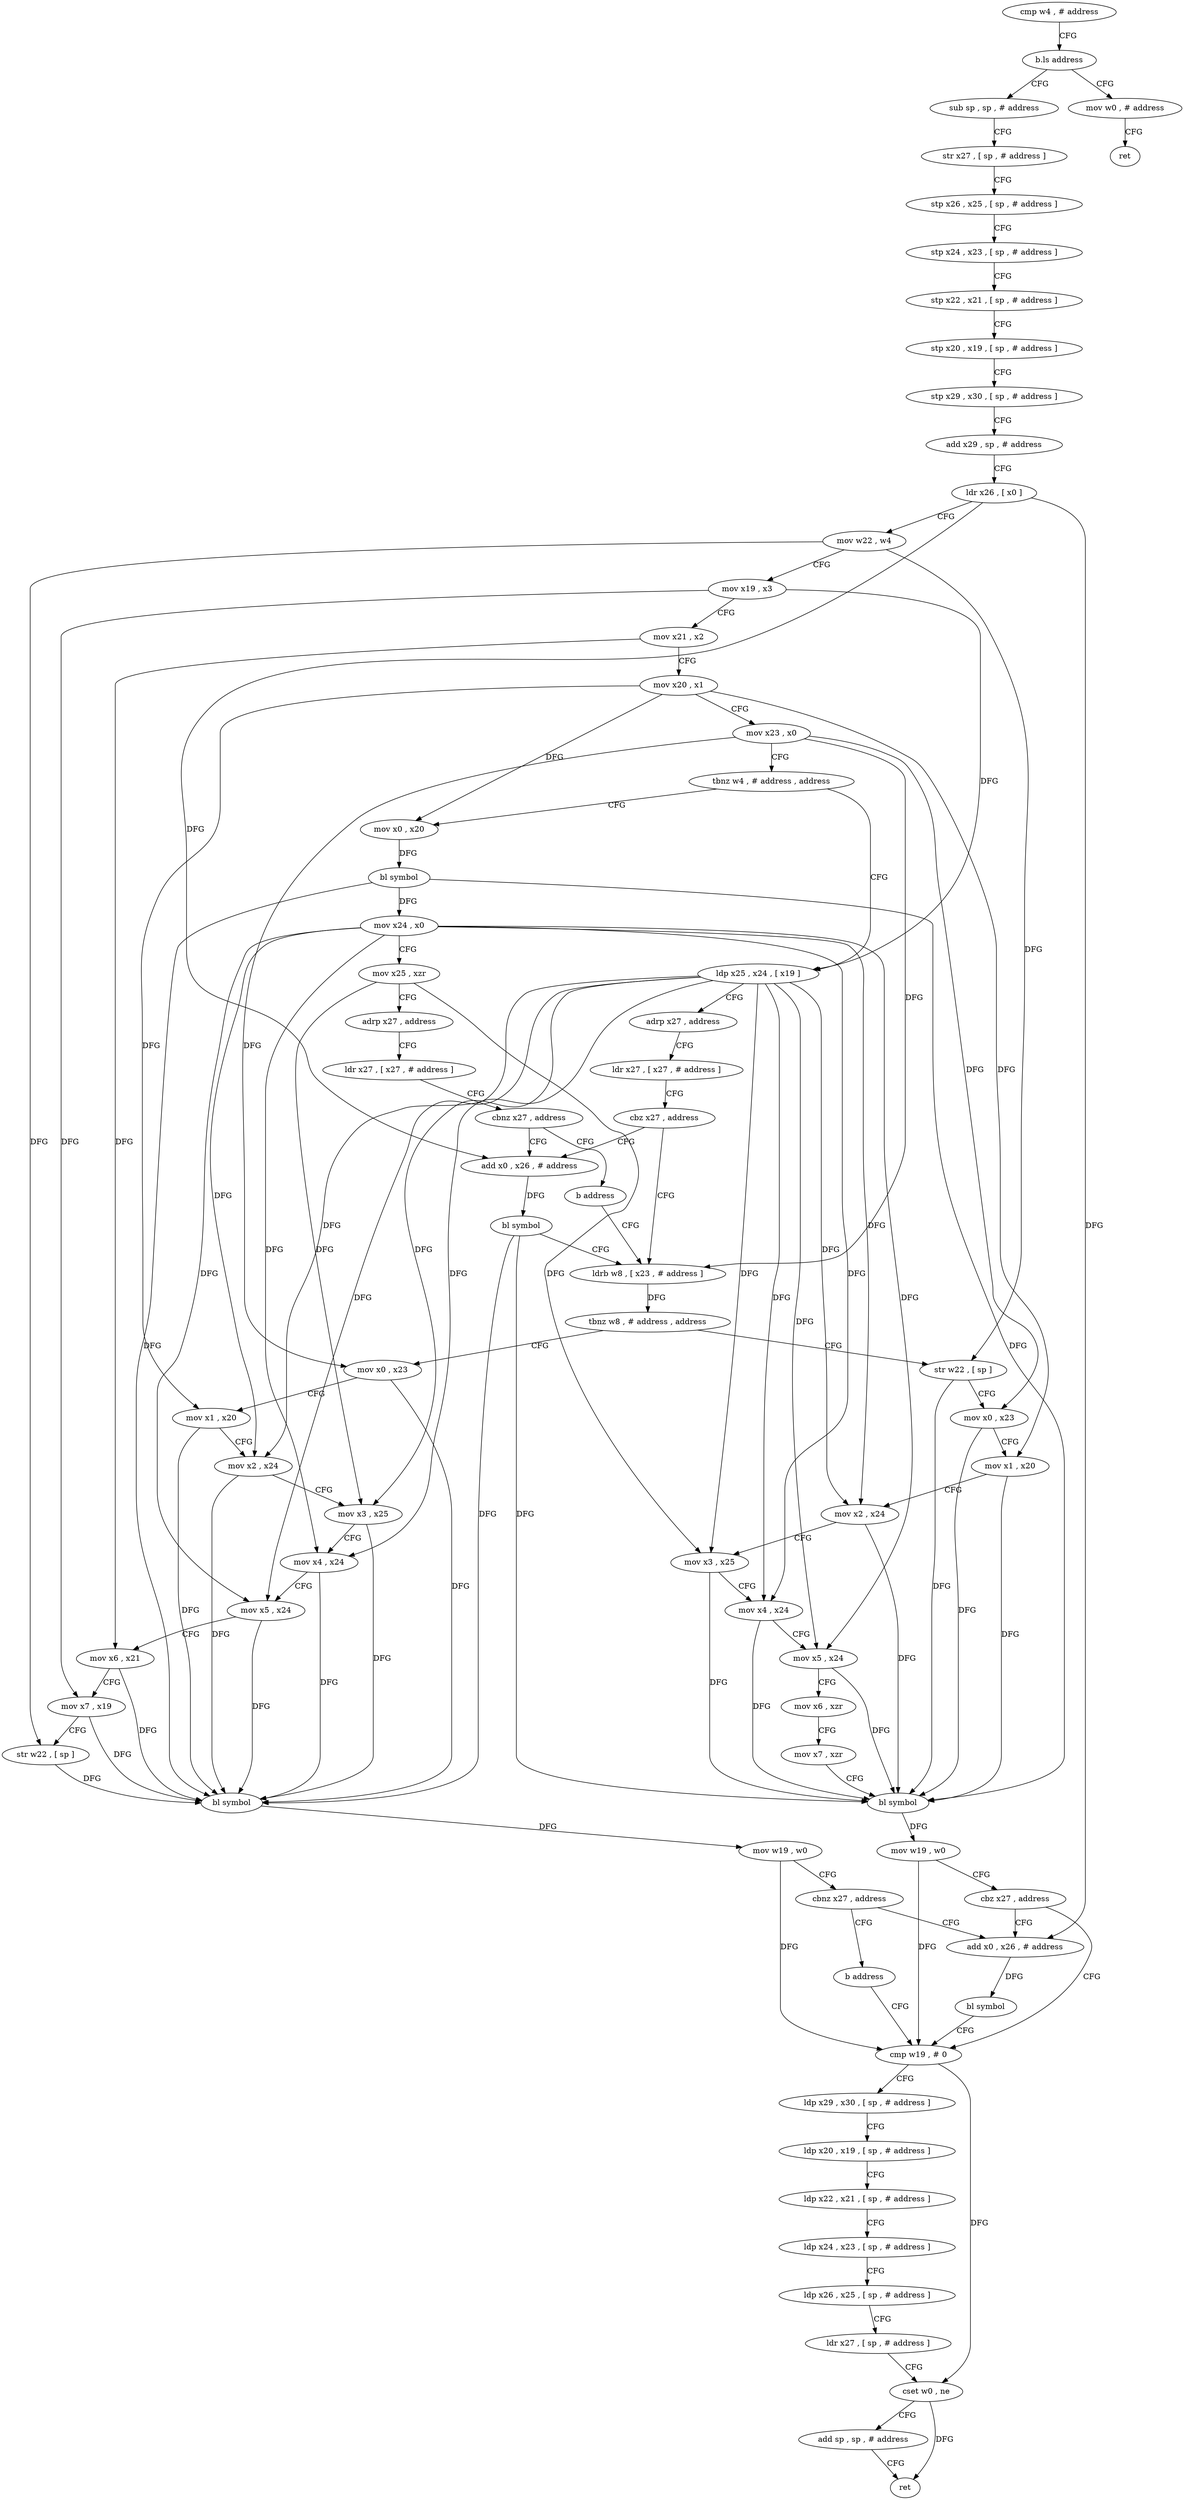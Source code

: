 digraph "func" {
"4225644" [label = "cmp w4 , # address" ]
"4225648" [label = "b.ls address" ]
"4225660" [label = "sub sp , sp , # address" ]
"4225652" [label = "mov w0 , # address" ]
"4225664" [label = "str x27 , [ sp , # address ]" ]
"4225668" [label = "stp x26 , x25 , [ sp , # address ]" ]
"4225672" [label = "stp x24 , x23 , [ sp , # address ]" ]
"4225676" [label = "stp x22 , x21 , [ sp , # address ]" ]
"4225680" [label = "stp x20 , x19 , [ sp , # address ]" ]
"4225684" [label = "stp x29 , x30 , [ sp , # address ]" ]
"4225688" [label = "add x29 , sp , # address" ]
"4225692" [label = "ldr x26 , [ x0 ]" ]
"4225696" [label = "mov w22 , w4" ]
"4225700" [label = "mov x19 , x3" ]
"4225704" [label = "mov x21 , x2" ]
"4225708" [label = "mov x20 , x1" ]
"4225712" [label = "mov x23 , x0" ]
"4225716" [label = "tbnz w4 , # address , address" ]
"4225752" [label = "ldp x25 , x24 , [ x19 ]" ]
"4225720" [label = "mov x0 , x20" ]
"4225656" [label = "ret" ]
"4225756" [label = "adrp x27 , address" ]
"4225760" [label = "ldr x27 , [ x27 , # address ]" ]
"4225764" [label = "cbz x27 , address" ]
"4225776" [label = "ldrb w8 , [ x23 , # address ]" ]
"4225768" [label = "add x0 , x26 , # address" ]
"4225724" [label = "bl symbol" ]
"4225728" [label = "mov x24 , x0" ]
"4225732" [label = "mov x25 , xzr" ]
"4225736" [label = "adrp x27 , address" ]
"4225740" [label = "ldr x27 , [ x27 , # address ]" ]
"4225744" [label = "cbnz x27 , address" ]
"4225748" [label = "b address" ]
"4225780" [label = "tbnz w8 , # address , address" ]
"4225836" [label = "str w22 , [ sp ]" ]
"4225784" [label = "mov x0 , x23" ]
"4225772" [label = "bl symbol" ]
"4225840" [label = "mov x0 , x23" ]
"4225844" [label = "mov x1 , x20" ]
"4225848" [label = "mov x2 , x24" ]
"4225852" [label = "mov x3 , x25" ]
"4225856" [label = "mov x4 , x24" ]
"4225860" [label = "mov x5 , x24" ]
"4225864" [label = "mov x6 , xzr" ]
"4225868" [label = "mov x7 , xzr" ]
"4225872" [label = "bl symbol" ]
"4225876" [label = "mov w19 , w0" ]
"4225880" [label = "cbz x27 , address" ]
"4225892" [label = "cmp w19 , # 0" ]
"4225884" [label = "add x0 , x26 , # address" ]
"4225788" [label = "mov x1 , x20" ]
"4225792" [label = "mov x2 , x24" ]
"4225796" [label = "mov x3 , x25" ]
"4225800" [label = "mov x4 , x24" ]
"4225804" [label = "mov x5 , x24" ]
"4225808" [label = "mov x6 , x21" ]
"4225812" [label = "mov x7 , x19" ]
"4225816" [label = "str w22 , [ sp ]" ]
"4225820" [label = "bl symbol" ]
"4225824" [label = "mov w19 , w0" ]
"4225828" [label = "cbnz x27 , address" ]
"4225832" [label = "b address" ]
"4225896" [label = "ldp x29 , x30 , [ sp , # address ]" ]
"4225900" [label = "ldp x20 , x19 , [ sp , # address ]" ]
"4225904" [label = "ldp x22 , x21 , [ sp , # address ]" ]
"4225908" [label = "ldp x24 , x23 , [ sp , # address ]" ]
"4225912" [label = "ldp x26 , x25 , [ sp , # address ]" ]
"4225916" [label = "ldr x27 , [ sp , # address ]" ]
"4225920" [label = "cset w0 , ne" ]
"4225924" [label = "add sp , sp , # address" ]
"4225928" [label = "ret" ]
"4225888" [label = "bl symbol" ]
"4225644" -> "4225648" [ label = "CFG" ]
"4225648" -> "4225660" [ label = "CFG" ]
"4225648" -> "4225652" [ label = "CFG" ]
"4225660" -> "4225664" [ label = "CFG" ]
"4225652" -> "4225656" [ label = "CFG" ]
"4225664" -> "4225668" [ label = "CFG" ]
"4225668" -> "4225672" [ label = "CFG" ]
"4225672" -> "4225676" [ label = "CFG" ]
"4225676" -> "4225680" [ label = "CFG" ]
"4225680" -> "4225684" [ label = "CFG" ]
"4225684" -> "4225688" [ label = "CFG" ]
"4225688" -> "4225692" [ label = "CFG" ]
"4225692" -> "4225696" [ label = "CFG" ]
"4225692" -> "4225768" [ label = "DFG" ]
"4225692" -> "4225884" [ label = "DFG" ]
"4225696" -> "4225700" [ label = "CFG" ]
"4225696" -> "4225836" [ label = "DFG" ]
"4225696" -> "4225816" [ label = "DFG" ]
"4225700" -> "4225704" [ label = "CFG" ]
"4225700" -> "4225752" [ label = "DFG" ]
"4225700" -> "4225812" [ label = "DFG" ]
"4225704" -> "4225708" [ label = "CFG" ]
"4225704" -> "4225808" [ label = "DFG" ]
"4225708" -> "4225712" [ label = "CFG" ]
"4225708" -> "4225720" [ label = "DFG" ]
"4225708" -> "4225844" [ label = "DFG" ]
"4225708" -> "4225788" [ label = "DFG" ]
"4225712" -> "4225716" [ label = "CFG" ]
"4225712" -> "4225776" [ label = "DFG" ]
"4225712" -> "4225840" [ label = "DFG" ]
"4225712" -> "4225784" [ label = "DFG" ]
"4225716" -> "4225752" [ label = "CFG" ]
"4225716" -> "4225720" [ label = "CFG" ]
"4225752" -> "4225756" [ label = "CFG" ]
"4225752" -> "4225852" [ label = "DFG" ]
"4225752" -> "4225796" [ label = "DFG" ]
"4225752" -> "4225848" [ label = "DFG" ]
"4225752" -> "4225856" [ label = "DFG" ]
"4225752" -> "4225860" [ label = "DFG" ]
"4225752" -> "4225792" [ label = "DFG" ]
"4225752" -> "4225800" [ label = "DFG" ]
"4225752" -> "4225804" [ label = "DFG" ]
"4225720" -> "4225724" [ label = "DFG" ]
"4225756" -> "4225760" [ label = "CFG" ]
"4225760" -> "4225764" [ label = "CFG" ]
"4225764" -> "4225776" [ label = "CFG" ]
"4225764" -> "4225768" [ label = "CFG" ]
"4225776" -> "4225780" [ label = "DFG" ]
"4225768" -> "4225772" [ label = "DFG" ]
"4225724" -> "4225728" [ label = "DFG" ]
"4225724" -> "4225872" [ label = "DFG" ]
"4225724" -> "4225820" [ label = "DFG" ]
"4225728" -> "4225732" [ label = "CFG" ]
"4225728" -> "4225848" [ label = "DFG" ]
"4225728" -> "4225856" [ label = "DFG" ]
"4225728" -> "4225860" [ label = "DFG" ]
"4225728" -> "4225792" [ label = "DFG" ]
"4225728" -> "4225800" [ label = "DFG" ]
"4225728" -> "4225804" [ label = "DFG" ]
"4225732" -> "4225736" [ label = "CFG" ]
"4225732" -> "4225852" [ label = "DFG" ]
"4225732" -> "4225796" [ label = "DFG" ]
"4225736" -> "4225740" [ label = "CFG" ]
"4225740" -> "4225744" [ label = "CFG" ]
"4225744" -> "4225768" [ label = "CFG" ]
"4225744" -> "4225748" [ label = "CFG" ]
"4225748" -> "4225776" [ label = "CFG" ]
"4225780" -> "4225836" [ label = "CFG" ]
"4225780" -> "4225784" [ label = "CFG" ]
"4225836" -> "4225840" [ label = "CFG" ]
"4225836" -> "4225872" [ label = "DFG" ]
"4225784" -> "4225788" [ label = "CFG" ]
"4225784" -> "4225820" [ label = "DFG" ]
"4225772" -> "4225776" [ label = "CFG" ]
"4225772" -> "4225872" [ label = "DFG" ]
"4225772" -> "4225820" [ label = "DFG" ]
"4225840" -> "4225844" [ label = "CFG" ]
"4225840" -> "4225872" [ label = "DFG" ]
"4225844" -> "4225848" [ label = "CFG" ]
"4225844" -> "4225872" [ label = "DFG" ]
"4225848" -> "4225852" [ label = "CFG" ]
"4225848" -> "4225872" [ label = "DFG" ]
"4225852" -> "4225856" [ label = "CFG" ]
"4225852" -> "4225872" [ label = "DFG" ]
"4225856" -> "4225860" [ label = "CFG" ]
"4225856" -> "4225872" [ label = "DFG" ]
"4225860" -> "4225864" [ label = "CFG" ]
"4225860" -> "4225872" [ label = "DFG" ]
"4225864" -> "4225868" [ label = "CFG" ]
"4225868" -> "4225872" [ label = "CFG" ]
"4225872" -> "4225876" [ label = "DFG" ]
"4225876" -> "4225880" [ label = "CFG" ]
"4225876" -> "4225892" [ label = "DFG" ]
"4225880" -> "4225892" [ label = "CFG" ]
"4225880" -> "4225884" [ label = "CFG" ]
"4225892" -> "4225896" [ label = "CFG" ]
"4225892" -> "4225920" [ label = "DFG" ]
"4225884" -> "4225888" [ label = "DFG" ]
"4225788" -> "4225792" [ label = "CFG" ]
"4225788" -> "4225820" [ label = "DFG" ]
"4225792" -> "4225796" [ label = "CFG" ]
"4225792" -> "4225820" [ label = "DFG" ]
"4225796" -> "4225800" [ label = "CFG" ]
"4225796" -> "4225820" [ label = "DFG" ]
"4225800" -> "4225804" [ label = "CFG" ]
"4225800" -> "4225820" [ label = "DFG" ]
"4225804" -> "4225808" [ label = "CFG" ]
"4225804" -> "4225820" [ label = "DFG" ]
"4225808" -> "4225812" [ label = "CFG" ]
"4225808" -> "4225820" [ label = "DFG" ]
"4225812" -> "4225816" [ label = "CFG" ]
"4225812" -> "4225820" [ label = "DFG" ]
"4225816" -> "4225820" [ label = "DFG" ]
"4225820" -> "4225824" [ label = "DFG" ]
"4225824" -> "4225828" [ label = "CFG" ]
"4225824" -> "4225892" [ label = "DFG" ]
"4225828" -> "4225884" [ label = "CFG" ]
"4225828" -> "4225832" [ label = "CFG" ]
"4225832" -> "4225892" [ label = "CFG" ]
"4225896" -> "4225900" [ label = "CFG" ]
"4225900" -> "4225904" [ label = "CFG" ]
"4225904" -> "4225908" [ label = "CFG" ]
"4225908" -> "4225912" [ label = "CFG" ]
"4225912" -> "4225916" [ label = "CFG" ]
"4225916" -> "4225920" [ label = "CFG" ]
"4225920" -> "4225924" [ label = "CFG" ]
"4225920" -> "4225928" [ label = "DFG" ]
"4225924" -> "4225928" [ label = "CFG" ]
"4225888" -> "4225892" [ label = "CFG" ]
}
